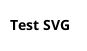 {
  "sha1": "sstr79sgblhej8ri8guudugvcv6zyxq",
  "insertion": {
    "when": "2024-06-04T17:28:45.420Z",
    "url": "http://forum.plantuml.net/6808/nested-ifdef-bug",
    "user": "plantuml@gmail.com"
  }
}
@startuml

!define FILE_FORMAT_SVG 1

!ifdef FILE_FORMAT_SVG
title Test SVG
!else
!ifdef FILE_FORMAT_PNG 
title Test PNG
!else 
title Test with unknown type
!endif
Bob -> Alice : hello
@enduml
